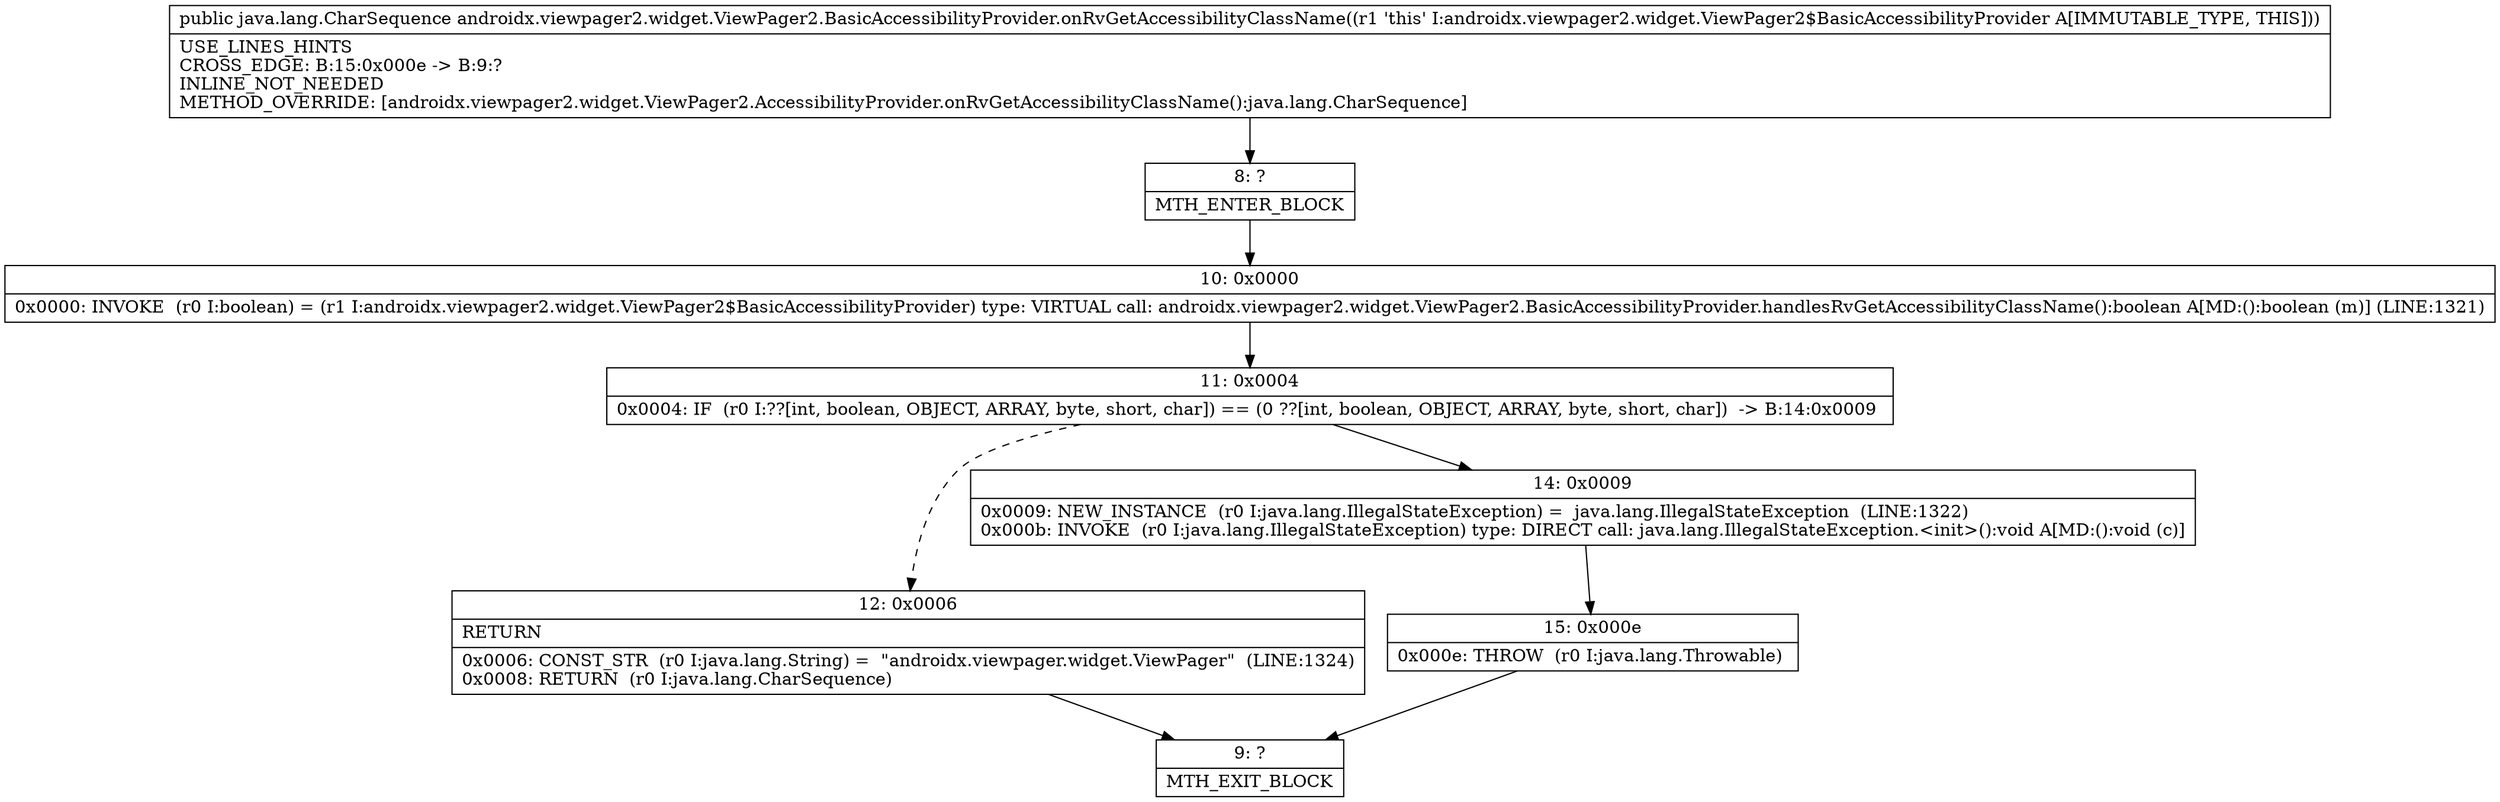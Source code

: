 digraph "CFG forandroidx.viewpager2.widget.ViewPager2.BasicAccessibilityProvider.onRvGetAccessibilityClassName()Ljava\/lang\/CharSequence;" {
Node_8 [shape=record,label="{8\:\ ?|MTH_ENTER_BLOCK\l}"];
Node_10 [shape=record,label="{10\:\ 0x0000|0x0000: INVOKE  (r0 I:boolean) = (r1 I:androidx.viewpager2.widget.ViewPager2$BasicAccessibilityProvider) type: VIRTUAL call: androidx.viewpager2.widget.ViewPager2.BasicAccessibilityProvider.handlesRvGetAccessibilityClassName():boolean A[MD:():boolean (m)] (LINE:1321)\l}"];
Node_11 [shape=record,label="{11\:\ 0x0004|0x0004: IF  (r0 I:??[int, boolean, OBJECT, ARRAY, byte, short, char]) == (0 ??[int, boolean, OBJECT, ARRAY, byte, short, char])  \-\> B:14:0x0009 \l}"];
Node_12 [shape=record,label="{12\:\ 0x0006|RETURN\l|0x0006: CONST_STR  (r0 I:java.lang.String) =  \"androidx.viewpager.widget.ViewPager\"  (LINE:1324)\l0x0008: RETURN  (r0 I:java.lang.CharSequence) \l}"];
Node_9 [shape=record,label="{9\:\ ?|MTH_EXIT_BLOCK\l}"];
Node_14 [shape=record,label="{14\:\ 0x0009|0x0009: NEW_INSTANCE  (r0 I:java.lang.IllegalStateException) =  java.lang.IllegalStateException  (LINE:1322)\l0x000b: INVOKE  (r0 I:java.lang.IllegalStateException) type: DIRECT call: java.lang.IllegalStateException.\<init\>():void A[MD:():void (c)]\l}"];
Node_15 [shape=record,label="{15\:\ 0x000e|0x000e: THROW  (r0 I:java.lang.Throwable) \l}"];
MethodNode[shape=record,label="{public java.lang.CharSequence androidx.viewpager2.widget.ViewPager2.BasicAccessibilityProvider.onRvGetAccessibilityClassName((r1 'this' I:androidx.viewpager2.widget.ViewPager2$BasicAccessibilityProvider A[IMMUTABLE_TYPE, THIS]))  | USE_LINES_HINTS\lCROSS_EDGE: B:15:0x000e \-\> B:9:?\lINLINE_NOT_NEEDED\lMETHOD_OVERRIDE: [androidx.viewpager2.widget.ViewPager2.AccessibilityProvider.onRvGetAccessibilityClassName():java.lang.CharSequence]\l}"];
MethodNode -> Node_8;Node_8 -> Node_10;
Node_10 -> Node_11;
Node_11 -> Node_12[style=dashed];
Node_11 -> Node_14;
Node_12 -> Node_9;
Node_14 -> Node_15;
Node_15 -> Node_9;
}


